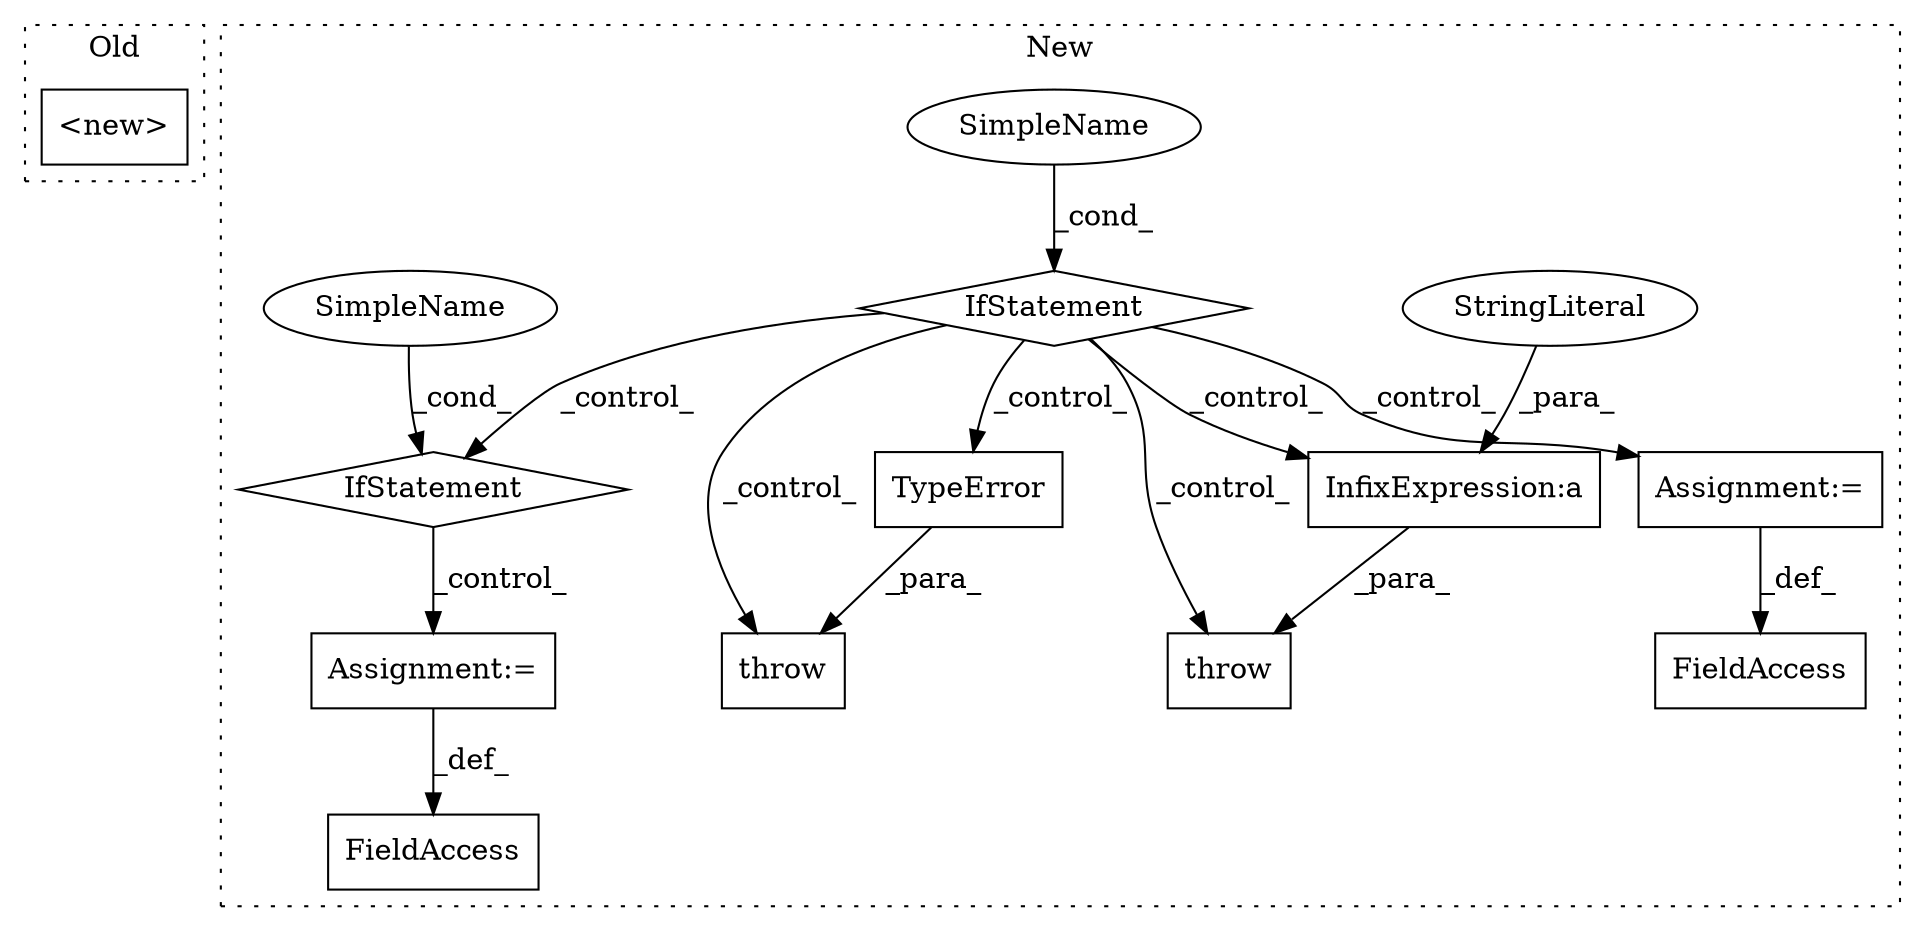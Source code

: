 digraph G {
subgraph cluster0 {
1 [label="<new>" a="46" s="14282,14319" l="6,2" shape="box"];
label = "Old";
style="dotted";
}
subgraph cluster1 {
2 [label="TypeError" a="32" s="1080,1144" l="10,1" shape="box"];
3 [label="throw" a="53" s="1074" l="6" shape="box"];
4 [label="SimpleName" a="42" s="" l="" shape="ellipse"];
5 [label="IfStatement" a="25" s="989,1064" l="4,2" shape="diamond"];
6 [label="Assignment:=" a="7" s="1516" l="1" shape="box"];
7 [label="FieldAccess" a="22" s="1494" l="22" shape="box"];
8 [label="Assignment:=" a="7" s="1663" l="1" shape="box"];
9 [label="FieldAccess" a="22" s="1647" l="16" shape="box"];
10 [label="throw" a="53" s="1254" l="6" shape="box"];
11 [label="IfStatement" a="25" s="1628,1637" l="4,2" shape="diamond"];
12 [label="InfixExpression:a" a="27" s="1312" l="3" shape="box"];
13 [label="StringLiteral" a="45" s="1270" l="42" shape="ellipse"];
14 [label="SimpleName" a="42" s="1632" l="5" shape="ellipse"];
label = "New";
style="dotted";
}
2 -> 3 [label="_para_"];
4 -> 5 [label="_cond_"];
5 -> 3 [label="_control_"];
5 -> 2 [label="_control_"];
5 -> 6 [label="_control_"];
5 -> 10 [label="_control_"];
5 -> 11 [label="_control_"];
5 -> 12 [label="_control_"];
6 -> 7 [label="_def_"];
8 -> 9 [label="_def_"];
11 -> 8 [label="_control_"];
12 -> 10 [label="_para_"];
13 -> 12 [label="_para_"];
14 -> 11 [label="_cond_"];
}